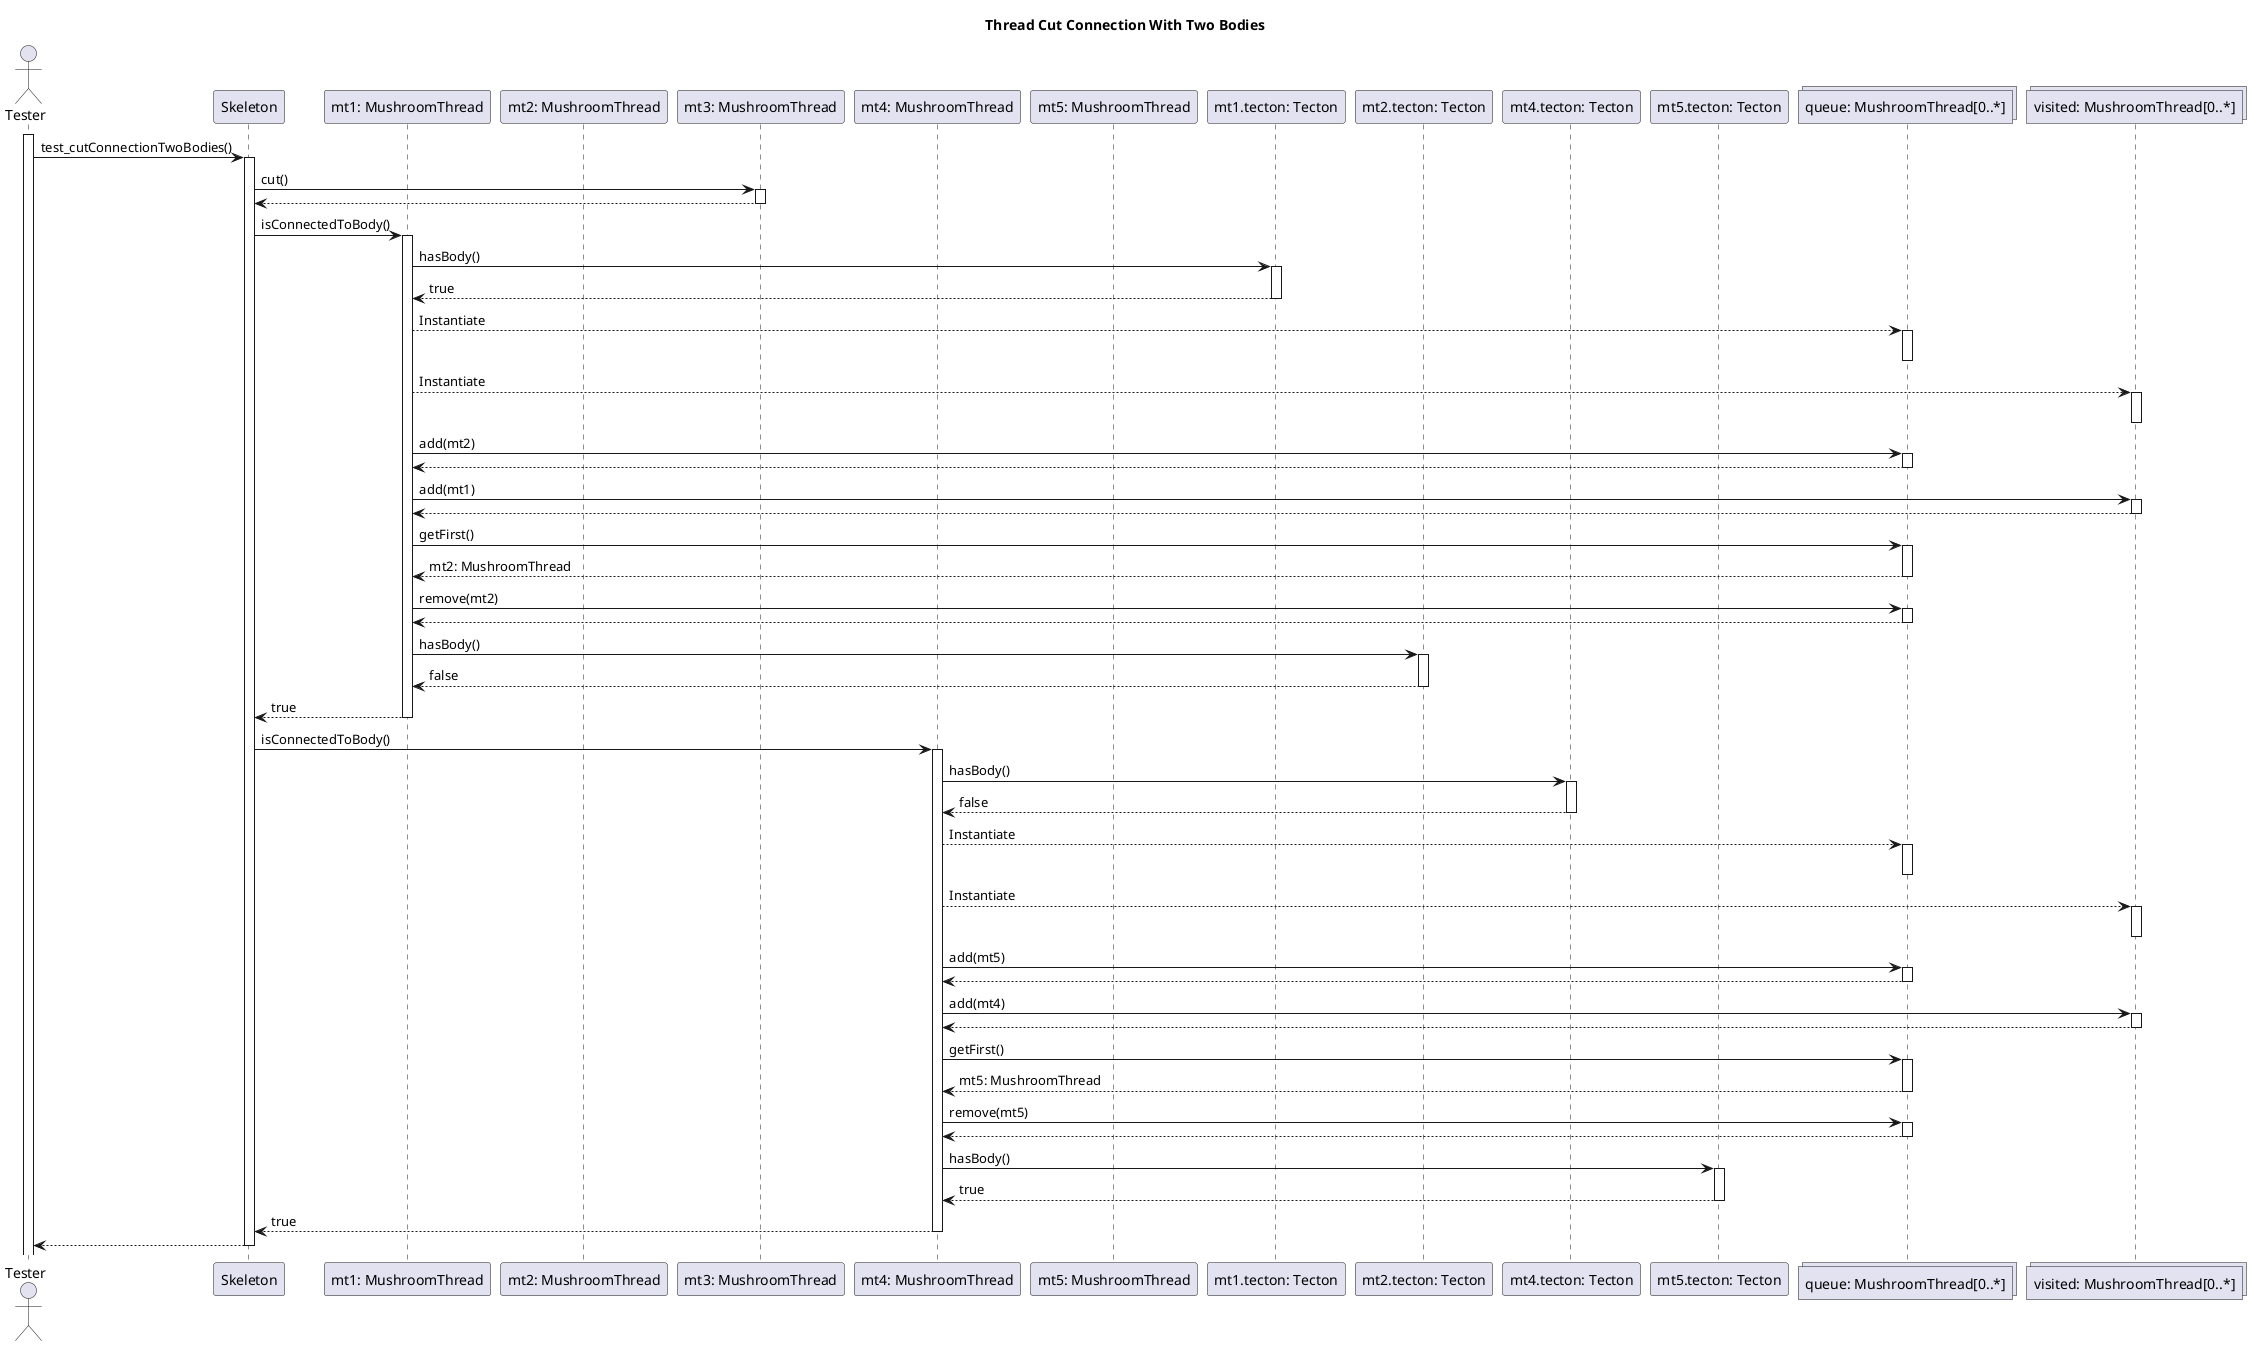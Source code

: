 @startuml  Cut Connection With Two Bodies

title Thread Cut Connection With Two Bodies

actor "Tester" as tester
participant "Skeleton" as skeleton

participant "mt1: MushroomThread" as mt1
participant "mt2: MushroomThread" as mt2
participant "mt3: MushroomThread" as mt3
participant "mt4: MushroomThread" as mt4
participant "mt5: MushroomThread" as mt5

participant "mt1.tecton: Tecton" as t1
participant "mt2.tecton: Tecton" as t2
participant "mt4.tecton: Tecton" as t4
participant "mt5.tecton: Tecton" as t5

collections "queue: MushroomThread[0..*]" as q
collections "visited: MushroomThread[0..*]" as visited

activate tester

tester -> skeleton: test_cutConnectionTwoBodies()
activate skeleton

' CUT
skeleton -> mt3: cut()
activate mt3
mt3 --> skeleton
deactivate mt3

' MT 1
skeleton -> mt1: isConnectedToBody()
activate mt1

mt1 -> t1: hasBody()
activate t1
t1 --> mt1: true
deactivate t1

mt1 --> q: Instantiate
activate q 
deactivate q 

mt1 --> visited: Instantiate
activate visited 
deactivate visited 

mt1 -> q: add(mt2)
activate q
q --> mt1
deactivate q

mt1 -> visited: add(mt1)
activate visited
visited --> mt1
deactivate visited

mt1 -> q: getFirst()
activate q
q --> mt1: mt2: MushroomThread
deactivate q

mt1 -> q: remove(mt2)
activate q
q --> mt1
deactivate q

mt1 -> t2: hasBody()
activate t2
t2 --> mt1: false
deactivate t2

mt1 --> skeleton: true
deactivate mt1

' MT 4

skeleton -> mt4: isConnectedToBody()
activate mt4

mt4 -> t4: hasBody()
activate t4
t4 --> mt4: false
deactivate t4

mt4 --> q: Instantiate
activate q 
deactivate q 

mt4 --> visited: Instantiate
activate visited 
deactivate visited 

mt4 -> q: add(mt5)
activate q
q --> mt4
deactivate q

mt4 -> visited: add(mt4)
activate visited
visited --> mt4
deactivate visited

mt4 -> q: getFirst()
activate q
q --> mt4: mt5: MushroomThread
deactivate q

mt4 -> q: remove(mt5)
activate q
q --> mt4
deactivate q

mt4 -> t5: hasBody()
activate t5
t5 --> mt4: true
deactivate t5

mt4 --> skeleton: true
deactivate mt4

skeleton --> tester
deactivate skeleton

@enduml